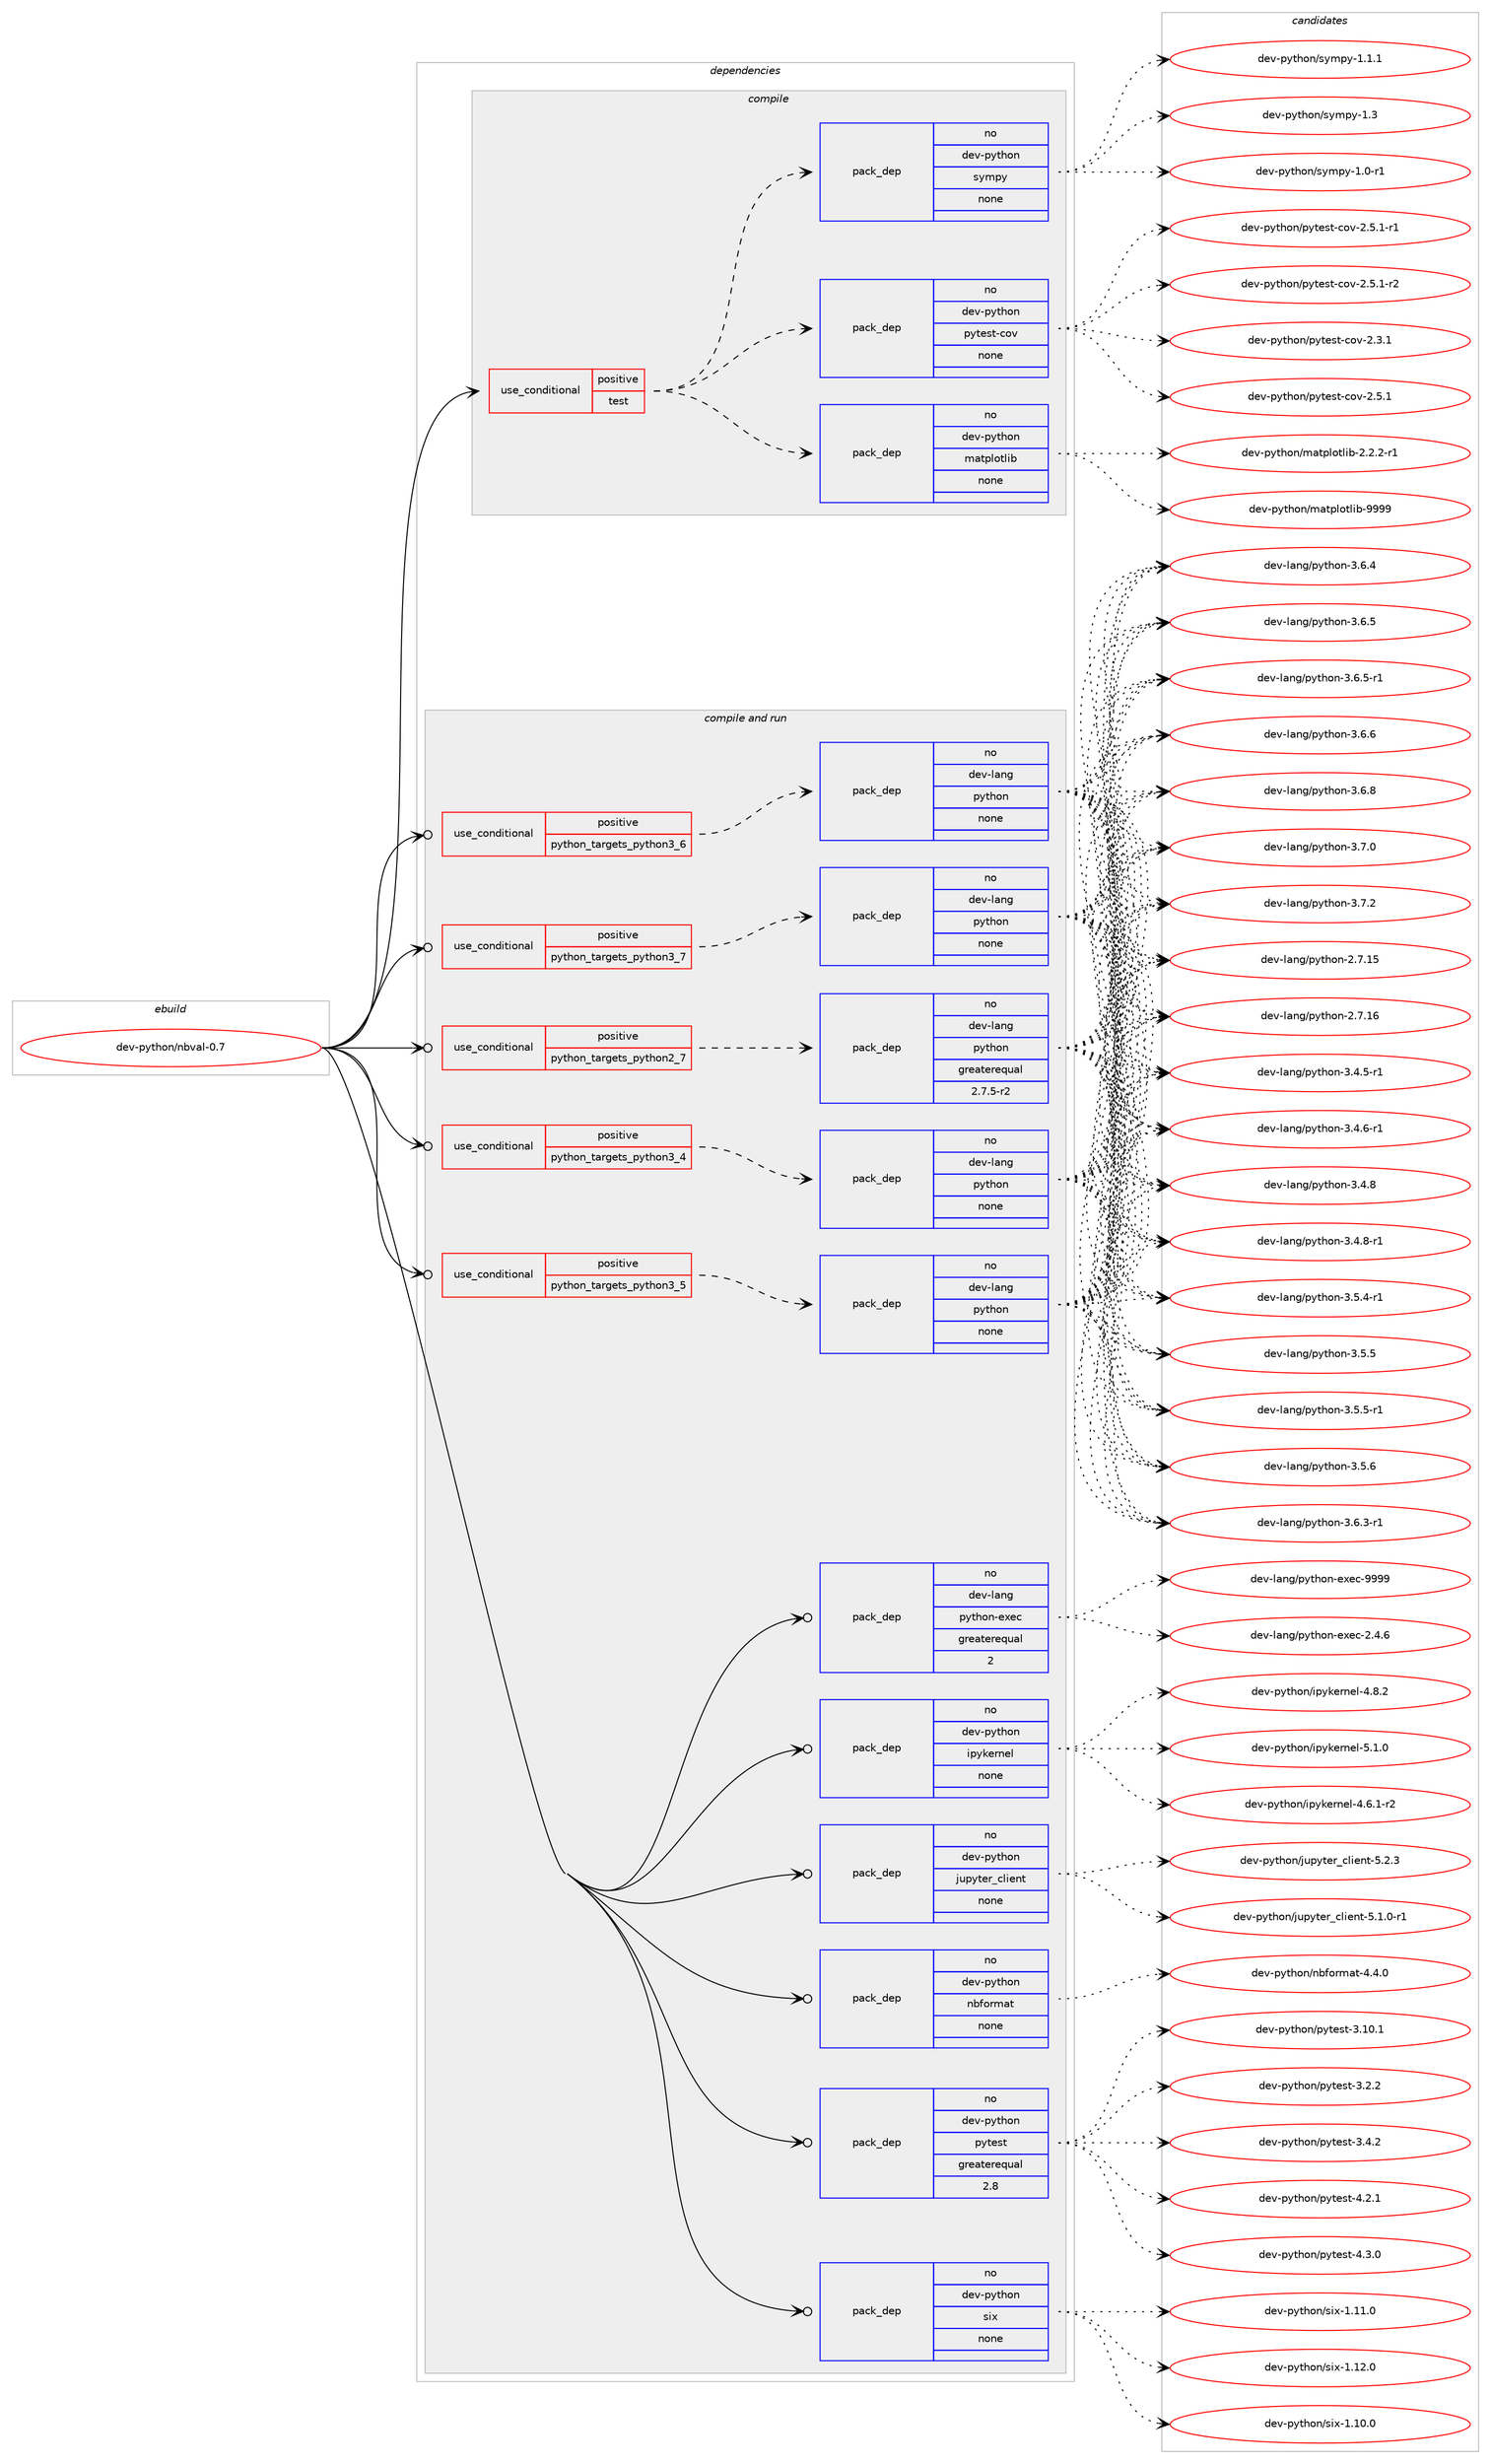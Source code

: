 digraph prolog {

# *************
# Graph options
# *************

newrank=true;
concentrate=true;
compound=true;
graph [rankdir=LR,fontname=Helvetica,fontsize=10,ranksep=1.5];#, ranksep=2.5, nodesep=0.2];
edge  [arrowhead=vee];
node  [fontname=Helvetica,fontsize=10];

# **********
# The ebuild
# **********

subgraph cluster_leftcol {
color=gray;
rank=same;
label=<<i>ebuild</i>>;
id [label="dev-python/nbval-0.7", color=red, width=4, href="../dev-python/nbval-0.7.svg"];
}

# ****************
# The dependencies
# ****************

subgraph cluster_midcol {
color=gray;
label=<<i>dependencies</i>>;
subgraph cluster_compile {
fillcolor="#eeeeee";
style=filled;
label=<<i>compile</i>>;
subgraph cond377961 {
dependency1420273 [label=<<TABLE BORDER="0" CELLBORDER="1" CELLSPACING="0" CELLPADDING="4"><TR><TD ROWSPAN="3" CELLPADDING="10">use_conditional</TD></TR><TR><TD>positive</TD></TR><TR><TD>test</TD></TR></TABLE>>, shape=none, color=red];
subgraph pack1019038 {
dependency1420274 [label=<<TABLE BORDER="0" CELLBORDER="1" CELLSPACING="0" CELLPADDING="4" WIDTH="220"><TR><TD ROWSPAN="6" CELLPADDING="30">pack_dep</TD></TR><TR><TD WIDTH="110">no</TD></TR><TR><TD>dev-python</TD></TR><TR><TD>sympy</TD></TR><TR><TD>none</TD></TR><TR><TD></TD></TR></TABLE>>, shape=none, color=blue];
}
dependency1420273:e -> dependency1420274:w [weight=20,style="dashed",arrowhead="vee"];
subgraph pack1019039 {
dependency1420275 [label=<<TABLE BORDER="0" CELLBORDER="1" CELLSPACING="0" CELLPADDING="4" WIDTH="220"><TR><TD ROWSPAN="6" CELLPADDING="30">pack_dep</TD></TR><TR><TD WIDTH="110">no</TD></TR><TR><TD>dev-python</TD></TR><TR><TD>matplotlib</TD></TR><TR><TD>none</TD></TR><TR><TD></TD></TR></TABLE>>, shape=none, color=blue];
}
dependency1420273:e -> dependency1420275:w [weight=20,style="dashed",arrowhead="vee"];
subgraph pack1019040 {
dependency1420276 [label=<<TABLE BORDER="0" CELLBORDER="1" CELLSPACING="0" CELLPADDING="4" WIDTH="220"><TR><TD ROWSPAN="6" CELLPADDING="30">pack_dep</TD></TR><TR><TD WIDTH="110">no</TD></TR><TR><TD>dev-python</TD></TR><TR><TD>pytest-cov</TD></TR><TR><TD>none</TD></TR><TR><TD></TD></TR></TABLE>>, shape=none, color=blue];
}
dependency1420273:e -> dependency1420276:w [weight=20,style="dashed",arrowhead="vee"];
}
id:e -> dependency1420273:w [weight=20,style="solid",arrowhead="vee"];
}
subgraph cluster_compileandrun {
fillcolor="#eeeeee";
style=filled;
label=<<i>compile and run</i>>;
subgraph cond377962 {
dependency1420277 [label=<<TABLE BORDER="0" CELLBORDER="1" CELLSPACING="0" CELLPADDING="4"><TR><TD ROWSPAN="3" CELLPADDING="10">use_conditional</TD></TR><TR><TD>positive</TD></TR><TR><TD>python_targets_python2_7</TD></TR></TABLE>>, shape=none, color=red];
subgraph pack1019041 {
dependency1420278 [label=<<TABLE BORDER="0" CELLBORDER="1" CELLSPACING="0" CELLPADDING="4" WIDTH="220"><TR><TD ROWSPAN="6" CELLPADDING="30">pack_dep</TD></TR><TR><TD WIDTH="110">no</TD></TR><TR><TD>dev-lang</TD></TR><TR><TD>python</TD></TR><TR><TD>greaterequal</TD></TR><TR><TD>2.7.5-r2</TD></TR></TABLE>>, shape=none, color=blue];
}
dependency1420277:e -> dependency1420278:w [weight=20,style="dashed",arrowhead="vee"];
}
id:e -> dependency1420277:w [weight=20,style="solid",arrowhead="odotvee"];
subgraph cond377963 {
dependency1420279 [label=<<TABLE BORDER="0" CELLBORDER="1" CELLSPACING="0" CELLPADDING="4"><TR><TD ROWSPAN="3" CELLPADDING="10">use_conditional</TD></TR><TR><TD>positive</TD></TR><TR><TD>python_targets_python3_4</TD></TR></TABLE>>, shape=none, color=red];
subgraph pack1019042 {
dependency1420280 [label=<<TABLE BORDER="0" CELLBORDER="1" CELLSPACING="0" CELLPADDING="4" WIDTH="220"><TR><TD ROWSPAN="6" CELLPADDING="30">pack_dep</TD></TR><TR><TD WIDTH="110">no</TD></TR><TR><TD>dev-lang</TD></TR><TR><TD>python</TD></TR><TR><TD>none</TD></TR><TR><TD></TD></TR></TABLE>>, shape=none, color=blue];
}
dependency1420279:e -> dependency1420280:w [weight=20,style="dashed",arrowhead="vee"];
}
id:e -> dependency1420279:w [weight=20,style="solid",arrowhead="odotvee"];
subgraph cond377964 {
dependency1420281 [label=<<TABLE BORDER="0" CELLBORDER="1" CELLSPACING="0" CELLPADDING="4"><TR><TD ROWSPAN="3" CELLPADDING="10">use_conditional</TD></TR><TR><TD>positive</TD></TR><TR><TD>python_targets_python3_5</TD></TR></TABLE>>, shape=none, color=red];
subgraph pack1019043 {
dependency1420282 [label=<<TABLE BORDER="0" CELLBORDER="1" CELLSPACING="0" CELLPADDING="4" WIDTH="220"><TR><TD ROWSPAN="6" CELLPADDING="30">pack_dep</TD></TR><TR><TD WIDTH="110">no</TD></TR><TR><TD>dev-lang</TD></TR><TR><TD>python</TD></TR><TR><TD>none</TD></TR><TR><TD></TD></TR></TABLE>>, shape=none, color=blue];
}
dependency1420281:e -> dependency1420282:w [weight=20,style="dashed",arrowhead="vee"];
}
id:e -> dependency1420281:w [weight=20,style="solid",arrowhead="odotvee"];
subgraph cond377965 {
dependency1420283 [label=<<TABLE BORDER="0" CELLBORDER="1" CELLSPACING="0" CELLPADDING="4"><TR><TD ROWSPAN="3" CELLPADDING="10">use_conditional</TD></TR><TR><TD>positive</TD></TR><TR><TD>python_targets_python3_6</TD></TR></TABLE>>, shape=none, color=red];
subgraph pack1019044 {
dependency1420284 [label=<<TABLE BORDER="0" CELLBORDER="1" CELLSPACING="0" CELLPADDING="4" WIDTH="220"><TR><TD ROWSPAN="6" CELLPADDING="30">pack_dep</TD></TR><TR><TD WIDTH="110">no</TD></TR><TR><TD>dev-lang</TD></TR><TR><TD>python</TD></TR><TR><TD>none</TD></TR><TR><TD></TD></TR></TABLE>>, shape=none, color=blue];
}
dependency1420283:e -> dependency1420284:w [weight=20,style="dashed",arrowhead="vee"];
}
id:e -> dependency1420283:w [weight=20,style="solid",arrowhead="odotvee"];
subgraph cond377966 {
dependency1420285 [label=<<TABLE BORDER="0" CELLBORDER="1" CELLSPACING="0" CELLPADDING="4"><TR><TD ROWSPAN="3" CELLPADDING="10">use_conditional</TD></TR><TR><TD>positive</TD></TR><TR><TD>python_targets_python3_7</TD></TR></TABLE>>, shape=none, color=red];
subgraph pack1019045 {
dependency1420286 [label=<<TABLE BORDER="0" CELLBORDER="1" CELLSPACING="0" CELLPADDING="4" WIDTH="220"><TR><TD ROWSPAN="6" CELLPADDING="30">pack_dep</TD></TR><TR><TD WIDTH="110">no</TD></TR><TR><TD>dev-lang</TD></TR><TR><TD>python</TD></TR><TR><TD>none</TD></TR><TR><TD></TD></TR></TABLE>>, shape=none, color=blue];
}
dependency1420285:e -> dependency1420286:w [weight=20,style="dashed",arrowhead="vee"];
}
id:e -> dependency1420285:w [weight=20,style="solid",arrowhead="odotvee"];
subgraph pack1019046 {
dependency1420287 [label=<<TABLE BORDER="0" CELLBORDER="1" CELLSPACING="0" CELLPADDING="4" WIDTH="220"><TR><TD ROWSPAN="6" CELLPADDING="30">pack_dep</TD></TR><TR><TD WIDTH="110">no</TD></TR><TR><TD>dev-lang</TD></TR><TR><TD>python-exec</TD></TR><TR><TD>greaterequal</TD></TR><TR><TD>2</TD></TR></TABLE>>, shape=none, color=blue];
}
id:e -> dependency1420287:w [weight=20,style="solid",arrowhead="odotvee"];
subgraph pack1019047 {
dependency1420288 [label=<<TABLE BORDER="0" CELLBORDER="1" CELLSPACING="0" CELLPADDING="4" WIDTH="220"><TR><TD ROWSPAN="6" CELLPADDING="30">pack_dep</TD></TR><TR><TD WIDTH="110">no</TD></TR><TR><TD>dev-python</TD></TR><TR><TD>ipykernel</TD></TR><TR><TD>none</TD></TR><TR><TD></TD></TR></TABLE>>, shape=none, color=blue];
}
id:e -> dependency1420288:w [weight=20,style="solid",arrowhead="odotvee"];
subgraph pack1019048 {
dependency1420289 [label=<<TABLE BORDER="0" CELLBORDER="1" CELLSPACING="0" CELLPADDING="4" WIDTH="220"><TR><TD ROWSPAN="6" CELLPADDING="30">pack_dep</TD></TR><TR><TD WIDTH="110">no</TD></TR><TR><TD>dev-python</TD></TR><TR><TD>jupyter_client</TD></TR><TR><TD>none</TD></TR><TR><TD></TD></TR></TABLE>>, shape=none, color=blue];
}
id:e -> dependency1420289:w [weight=20,style="solid",arrowhead="odotvee"];
subgraph pack1019049 {
dependency1420290 [label=<<TABLE BORDER="0" CELLBORDER="1" CELLSPACING="0" CELLPADDING="4" WIDTH="220"><TR><TD ROWSPAN="6" CELLPADDING="30">pack_dep</TD></TR><TR><TD WIDTH="110">no</TD></TR><TR><TD>dev-python</TD></TR><TR><TD>nbformat</TD></TR><TR><TD>none</TD></TR><TR><TD></TD></TR></TABLE>>, shape=none, color=blue];
}
id:e -> dependency1420290:w [weight=20,style="solid",arrowhead="odotvee"];
subgraph pack1019050 {
dependency1420291 [label=<<TABLE BORDER="0" CELLBORDER="1" CELLSPACING="0" CELLPADDING="4" WIDTH="220"><TR><TD ROWSPAN="6" CELLPADDING="30">pack_dep</TD></TR><TR><TD WIDTH="110">no</TD></TR><TR><TD>dev-python</TD></TR><TR><TD>pytest</TD></TR><TR><TD>greaterequal</TD></TR><TR><TD>2.8</TD></TR></TABLE>>, shape=none, color=blue];
}
id:e -> dependency1420291:w [weight=20,style="solid",arrowhead="odotvee"];
subgraph pack1019051 {
dependency1420292 [label=<<TABLE BORDER="0" CELLBORDER="1" CELLSPACING="0" CELLPADDING="4" WIDTH="220"><TR><TD ROWSPAN="6" CELLPADDING="30">pack_dep</TD></TR><TR><TD WIDTH="110">no</TD></TR><TR><TD>dev-python</TD></TR><TR><TD>six</TD></TR><TR><TD>none</TD></TR><TR><TD></TD></TR></TABLE>>, shape=none, color=blue];
}
id:e -> dependency1420292:w [weight=20,style="solid",arrowhead="odotvee"];
}
subgraph cluster_run {
fillcolor="#eeeeee";
style=filled;
label=<<i>run</i>>;
}
}

# **************
# The candidates
# **************

subgraph cluster_choices {
rank=same;
color=gray;
label=<<i>candidates</i>>;

subgraph choice1019038 {
color=black;
nodesep=1;
choice1001011184511212111610411111047115121109112121454946484511449 [label="dev-python/sympy-1.0-r1", color=red, width=4,href="../dev-python/sympy-1.0-r1.svg"];
choice1001011184511212111610411111047115121109112121454946494649 [label="dev-python/sympy-1.1.1", color=red, width=4,href="../dev-python/sympy-1.1.1.svg"];
choice100101118451121211161041111104711512110911212145494651 [label="dev-python/sympy-1.3", color=red, width=4,href="../dev-python/sympy-1.3.svg"];
dependency1420274:e -> choice1001011184511212111610411111047115121109112121454946484511449:w [style=dotted,weight="100"];
dependency1420274:e -> choice1001011184511212111610411111047115121109112121454946494649:w [style=dotted,weight="100"];
dependency1420274:e -> choice100101118451121211161041111104711512110911212145494651:w [style=dotted,weight="100"];
}
subgraph choice1019039 {
color=black;
nodesep=1;
choice100101118451121211161041111104710997116112108111116108105984550465046504511449 [label="dev-python/matplotlib-2.2.2-r1", color=red, width=4,href="../dev-python/matplotlib-2.2.2-r1.svg"];
choice100101118451121211161041111104710997116112108111116108105984557575757 [label="dev-python/matplotlib-9999", color=red, width=4,href="../dev-python/matplotlib-9999.svg"];
dependency1420275:e -> choice100101118451121211161041111104710997116112108111116108105984550465046504511449:w [style=dotted,weight="100"];
dependency1420275:e -> choice100101118451121211161041111104710997116112108111116108105984557575757:w [style=dotted,weight="100"];
}
subgraph choice1019040 {
color=black;
nodesep=1;
choice10010111845112121116104111110471121211161011151164599111118455046514649 [label="dev-python/pytest-cov-2.3.1", color=red, width=4,href="../dev-python/pytest-cov-2.3.1.svg"];
choice10010111845112121116104111110471121211161011151164599111118455046534649 [label="dev-python/pytest-cov-2.5.1", color=red, width=4,href="../dev-python/pytest-cov-2.5.1.svg"];
choice100101118451121211161041111104711212111610111511645991111184550465346494511449 [label="dev-python/pytest-cov-2.5.1-r1", color=red, width=4,href="../dev-python/pytest-cov-2.5.1-r1.svg"];
choice100101118451121211161041111104711212111610111511645991111184550465346494511450 [label="dev-python/pytest-cov-2.5.1-r2", color=red, width=4,href="../dev-python/pytest-cov-2.5.1-r2.svg"];
dependency1420276:e -> choice10010111845112121116104111110471121211161011151164599111118455046514649:w [style=dotted,weight="100"];
dependency1420276:e -> choice10010111845112121116104111110471121211161011151164599111118455046534649:w [style=dotted,weight="100"];
dependency1420276:e -> choice100101118451121211161041111104711212111610111511645991111184550465346494511449:w [style=dotted,weight="100"];
dependency1420276:e -> choice100101118451121211161041111104711212111610111511645991111184550465346494511450:w [style=dotted,weight="100"];
}
subgraph choice1019041 {
color=black;
nodesep=1;
choice10010111845108971101034711212111610411111045504655464953 [label="dev-lang/python-2.7.15", color=red, width=4,href="../dev-lang/python-2.7.15.svg"];
choice10010111845108971101034711212111610411111045504655464954 [label="dev-lang/python-2.7.16", color=red, width=4,href="../dev-lang/python-2.7.16.svg"];
choice1001011184510897110103471121211161041111104551465246534511449 [label="dev-lang/python-3.4.5-r1", color=red, width=4,href="../dev-lang/python-3.4.5-r1.svg"];
choice1001011184510897110103471121211161041111104551465246544511449 [label="dev-lang/python-3.4.6-r1", color=red, width=4,href="../dev-lang/python-3.4.6-r1.svg"];
choice100101118451089711010347112121116104111110455146524656 [label="dev-lang/python-3.4.8", color=red, width=4,href="../dev-lang/python-3.4.8.svg"];
choice1001011184510897110103471121211161041111104551465246564511449 [label="dev-lang/python-3.4.8-r1", color=red, width=4,href="../dev-lang/python-3.4.8-r1.svg"];
choice1001011184510897110103471121211161041111104551465346524511449 [label="dev-lang/python-3.5.4-r1", color=red, width=4,href="../dev-lang/python-3.5.4-r1.svg"];
choice100101118451089711010347112121116104111110455146534653 [label="dev-lang/python-3.5.5", color=red, width=4,href="../dev-lang/python-3.5.5.svg"];
choice1001011184510897110103471121211161041111104551465346534511449 [label="dev-lang/python-3.5.5-r1", color=red, width=4,href="../dev-lang/python-3.5.5-r1.svg"];
choice100101118451089711010347112121116104111110455146534654 [label="dev-lang/python-3.5.6", color=red, width=4,href="../dev-lang/python-3.5.6.svg"];
choice1001011184510897110103471121211161041111104551465446514511449 [label="dev-lang/python-3.6.3-r1", color=red, width=4,href="../dev-lang/python-3.6.3-r1.svg"];
choice100101118451089711010347112121116104111110455146544652 [label="dev-lang/python-3.6.4", color=red, width=4,href="../dev-lang/python-3.6.4.svg"];
choice100101118451089711010347112121116104111110455146544653 [label="dev-lang/python-3.6.5", color=red, width=4,href="../dev-lang/python-3.6.5.svg"];
choice1001011184510897110103471121211161041111104551465446534511449 [label="dev-lang/python-3.6.5-r1", color=red, width=4,href="../dev-lang/python-3.6.5-r1.svg"];
choice100101118451089711010347112121116104111110455146544654 [label="dev-lang/python-3.6.6", color=red, width=4,href="../dev-lang/python-3.6.6.svg"];
choice100101118451089711010347112121116104111110455146544656 [label="dev-lang/python-3.6.8", color=red, width=4,href="../dev-lang/python-3.6.8.svg"];
choice100101118451089711010347112121116104111110455146554648 [label="dev-lang/python-3.7.0", color=red, width=4,href="../dev-lang/python-3.7.0.svg"];
choice100101118451089711010347112121116104111110455146554650 [label="dev-lang/python-3.7.2", color=red, width=4,href="../dev-lang/python-3.7.2.svg"];
dependency1420278:e -> choice10010111845108971101034711212111610411111045504655464953:w [style=dotted,weight="100"];
dependency1420278:e -> choice10010111845108971101034711212111610411111045504655464954:w [style=dotted,weight="100"];
dependency1420278:e -> choice1001011184510897110103471121211161041111104551465246534511449:w [style=dotted,weight="100"];
dependency1420278:e -> choice1001011184510897110103471121211161041111104551465246544511449:w [style=dotted,weight="100"];
dependency1420278:e -> choice100101118451089711010347112121116104111110455146524656:w [style=dotted,weight="100"];
dependency1420278:e -> choice1001011184510897110103471121211161041111104551465246564511449:w [style=dotted,weight="100"];
dependency1420278:e -> choice1001011184510897110103471121211161041111104551465346524511449:w [style=dotted,weight="100"];
dependency1420278:e -> choice100101118451089711010347112121116104111110455146534653:w [style=dotted,weight="100"];
dependency1420278:e -> choice1001011184510897110103471121211161041111104551465346534511449:w [style=dotted,weight="100"];
dependency1420278:e -> choice100101118451089711010347112121116104111110455146534654:w [style=dotted,weight="100"];
dependency1420278:e -> choice1001011184510897110103471121211161041111104551465446514511449:w [style=dotted,weight="100"];
dependency1420278:e -> choice100101118451089711010347112121116104111110455146544652:w [style=dotted,weight="100"];
dependency1420278:e -> choice100101118451089711010347112121116104111110455146544653:w [style=dotted,weight="100"];
dependency1420278:e -> choice1001011184510897110103471121211161041111104551465446534511449:w [style=dotted,weight="100"];
dependency1420278:e -> choice100101118451089711010347112121116104111110455146544654:w [style=dotted,weight="100"];
dependency1420278:e -> choice100101118451089711010347112121116104111110455146544656:w [style=dotted,weight="100"];
dependency1420278:e -> choice100101118451089711010347112121116104111110455146554648:w [style=dotted,weight="100"];
dependency1420278:e -> choice100101118451089711010347112121116104111110455146554650:w [style=dotted,weight="100"];
}
subgraph choice1019042 {
color=black;
nodesep=1;
choice10010111845108971101034711212111610411111045504655464953 [label="dev-lang/python-2.7.15", color=red, width=4,href="../dev-lang/python-2.7.15.svg"];
choice10010111845108971101034711212111610411111045504655464954 [label="dev-lang/python-2.7.16", color=red, width=4,href="../dev-lang/python-2.7.16.svg"];
choice1001011184510897110103471121211161041111104551465246534511449 [label="dev-lang/python-3.4.5-r1", color=red, width=4,href="../dev-lang/python-3.4.5-r1.svg"];
choice1001011184510897110103471121211161041111104551465246544511449 [label="dev-lang/python-3.4.6-r1", color=red, width=4,href="../dev-lang/python-3.4.6-r1.svg"];
choice100101118451089711010347112121116104111110455146524656 [label="dev-lang/python-3.4.8", color=red, width=4,href="../dev-lang/python-3.4.8.svg"];
choice1001011184510897110103471121211161041111104551465246564511449 [label="dev-lang/python-3.4.8-r1", color=red, width=4,href="../dev-lang/python-3.4.8-r1.svg"];
choice1001011184510897110103471121211161041111104551465346524511449 [label="dev-lang/python-3.5.4-r1", color=red, width=4,href="../dev-lang/python-3.5.4-r1.svg"];
choice100101118451089711010347112121116104111110455146534653 [label="dev-lang/python-3.5.5", color=red, width=4,href="../dev-lang/python-3.5.5.svg"];
choice1001011184510897110103471121211161041111104551465346534511449 [label="dev-lang/python-3.5.5-r1", color=red, width=4,href="../dev-lang/python-3.5.5-r1.svg"];
choice100101118451089711010347112121116104111110455146534654 [label="dev-lang/python-3.5.6", color=red, width=4,href="../dev-lang/python-3.5.6.svg"];
choice1001011184510897110103471121211161041111104551465446514511449 [label="dev-lang/python-3.6.3-r1", color=red, width=4,href="../dev-lang/python-3.6.3-r1.svg"];
choice100101118451089711010347112121116104111110455146544652 [label="dev-lang/python-3.6.4", color=red, width=4,href="../dev-lang/python-3.6.4.svg"];
choice100101118451089711010347112121116104111110455146544653 [label="dev-lang/python-3.6.5", color=red, width=4,href="../dev-lang/python-3.6.5.svg"];
choice1001011184510897110103471121211161041111104551465446534511449 [label="dev-lang/python-3.6.5-r1", color=red, width=4,href="../dev-lang/python-3.6.5-r1.svg"];
choice100101118451089711010347112121116104111110455146544654 [label="dev-lang/python-3.6.6", color=red, width=4,href="../dev-lang/python-3.6.6.svg"];
choice100101118451089711010347112121116104111110455146544656 [label="dev-lang/python-3.6.8", color=red, width=4,href="../dev-lang/python-3.6.8.svg"];
choice100101118451089711010347112121116104111110455146554648 [label="dev-lang/python-3.7.0", color=red, width=4,href="../dev-lang/python-3.7.0.svg"];
choice100101118451089711010347112121116104111110455146554650 [label="dev-lang/python-3.7.2", color=red, width=4,href="../dev-lang/python-3.7.2.svg"];
dependency1420280:e -> choice10010111845108971101034711212111610411111045504655464953:w [style=dotted,weight="100"];
dependency1420280:e -> choice10010111845108971101034711212111610411111045504655464954:w [style=dotted,weight="100"];
dependency1420280:e -> choice1001011184510897110103471121211161041111104551465246534511449:w [style=dotted,weight="100"];
dependency1420280:e -> choice1001011184510897110103471121211161041111104551465246544511449:w [style=dotted,weight="100"];
dependency1420280:e -> choice100101118451089711010347112121116104111110455146524656:w [style=dotted,weight="100"];
dependency1420280:e -> choice1001011184510897110103471121211161041111104551465246564511449:w [style=dotted,weight="100"];
dependency1420280:e -> choice1001011184510897110103471121211161041111104551465346524511449:w [style=dotted,weight="100"];
dependency1420280:e -> choice100101118451089711010347112121116104111110455146534653:w [style=dotted,weight="100"];
dependency1420280:e -> choice1001011184510897110103471121211161041111104551465346534511449:w [style=dotted,weight="100"];
dependency1420280:e -> choice100101118451089711010347112121116104111110455146534654:w [style=dotted,weight="100"];
dependency1420280:e -> choice1001011184510897110103471121211161041111104551465446514511449:w [style=dotted,weight="100"];
dependency1420280:e -> choice100101118451089711010347112121116104111110455146544652:w [style=dotted,weight="100"];
dependency1420280:e -> choice100101118451089711010347112121116104111110455146544653:w [style=dotted,weight="100"];
dependency1420280:e -> choice1001011184510897110103471121211161041111104551465446534511449:w [style=dotted,weight="100"];
dependency1420280:e -> choice100101118451089711010347112121116104111110455146544654:w [style=dotted,weight="100"];
dependency1420280:e -> choice100101118451089711010347112121116104111110455146544656:w [style=dotted,weight="100"];
dependency1420280:e -> choice100101118451089711010347112121116104111110455146554648:w [style=dotted,weight="100"];
dependency1420280:e -> choice100101118451089711010347112121116104111110455146554650:w [style=dotted,weight="100"];
}
subgraph choice1019043 {
color=black;
nodesep=1;
choice10010111845108971101034711212111610411111045504655464953 [label="dev-lang/python-2.7.15", color=red, width=4,href="../dev-lang/python-2.7.15.svg"];
choice10010111845108971101034711212111610411111045504655464954 [label="dev-lang/python-2.7.16", color=red, width=4,href="../dev-lang/python-2.7.16.svg"];
choice1001011184510897110103471121211161041111104551465246534511449 [label="dev-lang/python-3.4.5-r1", color=red, width=4,href="../dev-lang/python-3.4.5-r1.svg"];
choice1001011184510897110103471121211161041111104551465246544511449 [label="dev-lang/python-3.4.6-r1", color=red, width=4,href="../dev-lang/python-3.4.6-r1.svg"];
choice100101118451089711010347112121116104111110455146524656 [label="dev-lang/python-3.4.8", color=red, width=4,href="../dev-lang/python-3.4.8.svg"];
choice1001011184510897110103471121211161041111104551465246564511449 [label="dev-lang/python-3.4.8-r1", color=red, width=4,href="../dev-lang/python-3.4.8-r1.svg"];
choice1001011184510897110103471121211161041111104551465346524511449 [label="dev-lang/python-3.5.4-r1", color=red, width=4,href="../dev-lang/python-3.5.4-r1.svg"];
choice100101118451089711010347112121116104111110455146534653 [label="dev-lang/python-3.5.5", color=red, width=4,href="../dev-lang/python-3.5.5.svg"];
choice1001011184510897110103471121211161041111104551465346534511449 [label="dev-lang/python-3.5.5-r1", color=red, width=4,href="../dev-lang/python-3.5.5-r1.svg"];
choice100101118451089711010347112121116104111110455146534654 [label="dev-lang/python-3.5.6", color=red, width=4,href="../dev-lang/python-3.5.6.svg"];
choice1001011184510897110103471121211161041111104551465446514511449 [label="dev-lang/python-3.6.3-r1", color=red, width=4,href="../dev-lang/python-3.6.3-r1.svg"];
choice100101118451089711010347112121116104111110455146544652 [label="dev-lang/python-3.6.4", color=red, width=4,href="../dev-lang/python-3.6.4.svg"];
choice100101118451089711010347112121116104111110455146544653 [label="dev-lang/python-3.6.5", color=red, width=4,href="../dev-lang/python-3.6.5.svg"];
choice1001011184510897110103471121211161041111104551465446534511449 [label="dev-lang/python-3.6.5-r1", color=red, width=4,href="../dev-lang/python-3.6.5-r1.svg"];
choice100101118451089711010347112121116104111110455146544654 [label="dev-lang/python-3.6.6", color=red, width=4,href="../dev-lang/python-3.6.6.svg"];
choice100101118451089711010347112121116104111110455146544656 [label="dev-lang/python-3.6.8", color=red, width=4,href="../dev-lang/python-3.6.8.svg"];
choice100101118451089711010347112121116104111110455146554648 [label="dev-lang/python-3.7.0", color=red, width=4,href="../dev-lang/python-3.7.0.svg"];
choice100101118451089711010347112121116104111110455146554650 [label="dev-lang/python-3.7.2", color=red, width=4,href="../dev-lang/python-3.7.2.svg"];
dependency1420282:e -> choice10010111845108971101034711212111610411111045504655464953:w [style=dotted,weight="100"];
dependency1420282:e -> choice10010111845108971101034711212111610411111045504655464954:w [style=dotted,weight="100"];
dependency1420282:e -> choice1001011184510897110103471121211161041111104551465246534511449:w [style=dotted,weight="100"];
dependency1420282:e -> choice1001011184510897110103471121211161041111104551465246544511449:w [style=dotted,weight="100"];
dependency1420282:e -> choice100101118451089711010347112121116104111110455146524656:w [style=dotted,weight="100"];
dependency1420282:e -> choice1001011184510897110103471121211161041111104551465246564511449:w [style=dotted,weight="100"];
dependency1420282:e -> choice1001011184510897110103471121211161041111104551465346524511449:w [style=dotted,weight="100"];
dependency1420282:e -> choice100101118451089711010347112121116104111110455146534653:w [style=dotted,weight="100"];
dependency1420282:e -> choice1001011184510897110103471121211161041111104551465346534511449:w [style=dotted,weight="100"];
dependency1420282:e -> choice100101118451089711010347112121116104111110455146534654:w [style=dotted,weight="100"];
dependency1420282:e -> choice1001011184510897110103471121211161041111104551465446514511449:w [style=dotted,weight="100"];
dependency1420282:e -> choice100101118451089711010347112121116104111110455146544652:w [style=dotted,weight="100"];
dependency1420282:e -> choice100101118451089711010347112121116104111110455146544653:w [style=dotted,weight="100"];
dependency1420282:e -> choice1001011184510897110103471121211161041111104551465446534511449:w [style=dotted,weight="100"];
dependency1420282:e -> choice100101118451089711010347112121116104111110455146544654:w [style=dotted,weight="100"];
dependency1420282:e -> choice100101118451089711010347112121116104111110455146544656:w [style=dotted,weight="100"];
dependency1420282:e -> choice100101118451089711010347112121116104111110455146554648:w [style=dotted,weight="100"];
dependency1420282:e -> choice100101118451089711010347112121116104111110455146554650:w [style=dotted,weight="100"];
}
subgraph choice1019044 {
color=black;
nodesep=1;
choice10010111845108971101034711212111610411111045504655464953 [label="dev-lang/python-2.7.15", color=red, width=4,href="../dev-lang/python-2.7.15.svg"];
choice10010111845108971101034711212111610411111045504655464954 [label="dev-lang/python-2.7.16", color=red, width=4,href="../dev-lang/python-2.7.16.svg"];
choice1001011184510897110103471121211161041111104551465246534511449 [label="dev-lang/python-3.4.5-r1", color=red, width=4,href="../dev-lang/python-3.4.5-r1.svg"];
choice1001011184510897110103471121211161041111104551465246544511449 [label="dev-lang/python-3.4.6-r1", color=red, width=4,href="../dev-lang/python-3.4.6-r1.svg"];
choice100101118451089711010347112121116104111110455146524656 [label="dev-lang/python-3.4.8", color=red, width=4,href="../dev-lang/python-3.4.8.svg"];
choice1001011184510897110103471121211161041111104551465246564511449 [label="dev-lang/python-3.4.8-r1", color=red, width=4,href="../dev-lang/python-3.4.8-r1.svg"];
choice1001011184510897110103471121211161041111104551465346524511449 [label="dev-lang/python-3.5.4-r1", color=red, width=4,href="../dev-lang/python-3.5.4-r1.svg"];
choice100101118451089711010347112121116104111110455146534653 [label="dev-lang/python-3.5.5", color=red, width=4,href="../dev-lang/python-3.5.5.svg"];
choice1001011184510897110103471121211161041111104551465346534511449 [label="dev-lang/python-3.5.5-r1", color=red, width=4,href="../dev-lang/python-3.5.5-r1.svg"];
choice100101118451089711010347112121116104111110455146534654 [label="dev-lang/python-3.5.6", color=red, width=4,href="../dev-lang/python-3.5.6.svg"];
choice1001011184510897110103471121211161041111104551465446514511449 [label="dev-lang/python-3.6.3-r1", color=red, width=4,href="../dev-lang/python-3.6.3-r1.svg"];
choice100101118451089711010347112121116104111110455146544652 [label="dev-lang/python-3.6.4", color=red, width=4,href="../dev-lang/python-3.6.4.svg"];
choice100101118451089711010347112121116104111110455146544653 [label="dev-lang/python-3.6.5", color=red, width=4,href="../dev-lang/python-3.6.5.svg"];
choice1001011184510897110103471121211161041111104551465446534511449 [label="dev-lang/python-3.6.5-r1", color=red, width=4,href="../dev-lang/python-3.6.5-r1.svg"];
choice100101118451089711010347112121116104111110455146544654 [label="dev-lang/python-3.6.6", color=red, width=4,href="../dev-lang/python-3.6.6.svg"];
choice100101118451089711010347112121116104111110455146544656 [label="dev-lang/python-3.6.8", color=red, width=4,href="../dev-lang/python-3.6.8.svg"];
choice100101118451089711010347112121116104111110455146554648 [label="dev-lang/python-3.7.0", color=red, width=4,href="../dev-lang/python-3.7.0.svg"];
choice100101118451089711010347112121116104111110455146554650 [label="dev-lang/python-3.7.2", color=red, width=4,href="../dev-lang/python-3.7.2.svg"];
dependency1420284:e -> choice10010111845108971101034711212111610411111045504655464953:w [style=dotted,weight="100"];
dependency1420284:e -> choice10010111845108971101034711212111610411111045504655464954:w [style=dotted,weight="100"];
dependency1420284:e -> choice1001011184510897110103471121211161041111104551465246534511449:w [style=dotted,weight="100"];
dependency1420284:e -> choice1001011184510897110103471121211161041111104551465246544511449:w [style=dotted,weight="100"];
dependency1420284:e -> choice100101118451089711010347112121116104111110455146524656:w [style=dotted,weight="100"];
dependency1420284:e -> choice1001011184510897110103471121211161041111104551465246564511449:w [style=dotted,weight="100"];
dependency1420284:e -> choice1001011184510897110103471121211161041111104551465346524511449:w [style=dotted,weight="100"];
dependency1420284:e -> choice100101118451089711010347112121116104111110455146534653:w [style=dotted,weight="100"];
dependency1420284:e -> choice1001011184510897110103471121211161041111104551465346534511449:w [style=dotted,weight="100"];
dependency1420284:e -> choice100101118451089711010347112121116104111110455146534654:w [style=dotted,weight="100"];
dependency1420284:e -> choice1001011184510897110103471121211161041111104551465446514511449:w [style=dotted,weight="100"];
dependency1420284:e -> choice100101118451089711010347112121116104111110455146544652:w [style=dotted,weight="100"];
dependency1420284:e -> choice100101118451089711010347112121116104111110455146544653:w [style=dotted,weight="100"];
dependency1420284:e -> choice1001011184510897110103471121211161041111104551465446534511449:w [style=dotted,weight="100"];
dependency1420284:e -> choice100101118451089711010347112121116104111110455146544654:w [style=dotted,weight="100"];
dependency1420284:e -> choice100101118451089711010347112121116104111110455146544656:w [style=dotted,weight="100"];
dependency1420284:e -> choice100101118451089711010347112121116104111110455146554648:w [style=dotted,weight="100"];
dependency1420284:e -> choice100101118451089711010347112121116104111110455146554650:w [style=dotted,weight="100"];
}
subgraph choice1019045 {
color=black;
nodesep=1;
choice10010111845108971101034711212111610411111045504655464953 [label="dev-lang/python-2.7.15", color=red, width=4,href="../dev-lang/python-2.7.15.svg"];
choice10010111845108971101034711212111610411111045504655464954 [label="dev-lang/python-2.7.16", color=red, width=4,href="../dev-lang/python-2.7.16.svg"];
choice1001011184510897110103471121211161041111104551465246534511449 [label="dev-lang/python-3.4.5-r1", color=red, width=4,href="../dev-lang/python-3.4.5-r1.svg"];
choice1001011184510897110103471121211161041111104551465246544511449 [label="dev-lang/python-3.4.6-r1", color=red, width=4,href="../dev-lang/python-3.4.6-r1.svg"];
choice100101118451089711010347112121116104111110455146524656 [label="dev-lang/python-3.4.8", color=red, width=4,href="../dev-lang/python-3.4.8.svg"];
choice1001011184510897110103471121211161041111104551465246564511449 [label="dev-lang/python-3.4.8-r1", color=red, width=4,href="../dev-lang/python-3.4.8-r1.svg"];
choice1001011184510897110103471121211161041111104551465346524511449 [label="dev-lang/python-3.5.4-r1", color=red, width=4,href="../dev-lang/python-3.5.4-r1.svg"];
choice100101118451089711010347112121116104111110455146534653 [label="dev-lang/python-3.5.5", color=red, width=4,href="../dev-lang/python-3.5.5.svg"];
choice1001011184510897110103471121211161041111104551465346534511449 [label="dev-lang/python-3.5.5-r1", color=red, width=4,href="../dev-lang/python-3.5.5-r1.svg"];
choice100101118451089711010347112121116104111110455146534654 [label="dev-lang/python-3.5.6", color=red, width=4,href="../dev-lang/python-3.5.6.svg"];
choice1001011184510897110103471121211161041111104551465446514511449 [label="dev-lang/python-3.6.3-r1", color=red, width=4,href="../dev-lang/python-3.6.3-r1.svg"];
choice100101118451089711010347112121116104111110455146544652 [label="dev-lang/python-3.6.4", color=red, width=4,href="../dev-lang/python-3.6.4.svg"];
choice100101118451089711010347112121116104111110455146544653 [label="dev-lang/python-3.6.5", color=red, width=4,href="../dev-lang/python-3.6.5.svg"];
choice1001011184510897110103471121211161041111104551465446534511449 [label="dev-lang/python-3.6.5-r1", color=red, width=4,href="../dev-lang/python-3.6.5-r1.svg"];
choice100101118451089711010347112121116104111110455146544654 [label="dev-lang/python-3.6.6", color=red, width=4,href="../dev-lang/python-3.6.6.svg"];
choice100101118451089711010347112121116104111110455146544656 [label="dev-lang/python-3.6.8", color=red, width=4,href="../dev-lang/python-3.6.8.svg"];
choice100101118451089711010347112121116104111110455146554648 [label="dev-lang/python-3.7.0", color=red, width=4,href="../dev-lang/python-3.7.0.svg"];
choice100101118451089711010347112121116104111110455146554650 [label="dev-lang/python-3.7.2", color=red, width=4,href="../dev-lang/python-3.7.2.svg"];
dependency1420286:e -> choice10010111845108971101034711212111610411111045504655464953:w [style=dotted,weight="100"];
dependency1420286:e -> choice10010111845108971101034711212111610411111045504655464954:w [style=dotted,weight="100"];
dependency1420286:e -> choice1001011184510897110103471121211161041111104551465246534511449:w [style=dotted,weight="100"];
dependency1420286:e -> choice1001011184510897110103471121211161041111104551465246544511449:w [style=dotted,weight="100"];
dependency1420286:e -> choice100101118451089711010347112121116104111110455146524656:w [style=dotted,weight="100"];
dependency1420286:e -> choice1001011184510897110103471121211161041111104551465246564511449:w [style=dotted,weight="100"];
dependency1420286:e -> choice1001011184510897110103471121211161041111104551465346524511449:w [style=dotted,weight="100"];
dependency1420286:e -> choice100101118451089711010347112121116104111110455146534653:w [style=dotted,weight="100"];
dependency1420286:e -> choice1001011184510897110103471121211161041111104551465346534511449:w [style=dotted,weight="100"];
dependency1420286:e -> choice100101118451089711010347112121116104111110455146534654:w [style=dotted,weight="100"];
dependency1420286:e -> choice1001011184510897110103471121211161041111104551465446514511449:w [style=dotted,weight="100"];
dependency1420286:e -> choice100101118451089711010347112121116104111110455146544652:w [style=dotted,weight="100"];
dependency1420286:e -> choice100101118451089711010347112121116104111110455146544653:w [style=dotted,weight="100"];
dependency1420286:e -> choice1001011184510897110103471121211161041111104551465446534511449:w [style=dotted,weight="100"];
dependency1420286:e -> choice100101118451089711010347112121116104111110455146544654:w [style=dotted,weight="100"];
dependency1420286:e -> choice100101118451089711010347112121116104111110455146544656:w [style=dotted,weight="100"];
dependency1420286:e -> choice100101118451089711010347112121116104111110455146554648:w [style=dotted,weight="100"];
dependency1420286:e -> choice100101118451089711010347112121116104111110455146554650:w [style=dotted,weight="100"];
}
subgraph choice1019046 {
color=black;
nodesep=1;
choice1001011184510897110103471121211161041111104510112010199455046524654 [label="dev-lang/python-exec-2.4.6", color=red, width=4,href="../dev-lang/python-exec-2.4.6.svg"];
choice10010111845108971101034711212111610411111045101120101994557575757 [label="dev-lang/python-exec-9999", color=red, width=4,href="../dev-lang/python-exec-9999.svg"];
dependency1420287:e -> choice1001011184510897110103471121211161041111104510112010199455046524654:w [style=dotted,weight="100"];
dependency1420287:e -> choice10010111845108971101034711212111610411111045101120101994557575757:w [style=dotted,weight="100"];
}
subgraph choice1019047 {
color=black;
nodesep=1;
choice10010111845112121116104111110471051121211071011141101011084552465446494511450 [label="dev-python/ipykernel-4.6.1-r2", color=red, width=4,href="../dev-python/ipykernel-4.6.1-r2.svg"];
choice1001011184511212111610411111047105112121107101114110101108455246564650 [label="dev-python/ipykernel-4.8.2", color=red, width=4,href="../dev-python/ipykernel-4.8.2.svg"];
choice1001011184511212111610411111047105112121107101114110101108455346494648 [label="dev-python/ipykernel-5.1.0", color=red, width=4,href="../dev-python/ipykernel-5.1.0.svg"];
dependency1420288:e -> choice10010111845112121116104111110471051121211071011141101011084552465446494511450:w [style=dotted,weight="100"];
dependency1420288:e -> choice1001011184511212111610411111047105112121107101114110101108455246564650:w [style=dotted,weight="100"];
dependency1420288:e -> choice1001011184511212111610411111047105112121107101114110101108455346494648:w [style=dotted,weight="100"];
}
subgraph choice1019048 {
color=black;
nodesep=1;
choice100101118451121211161041111104710611711212111610111495991081051011101164553464946484511449 [label="dev-python/jupyter_client-5.1.0-r1", color=red, width=4,href="../dev-python/jupyter_client-5.1.0-r1.svg"];
choice10010111845112121116104111110471061171121211161011149599108105101110116455346504651 [label="dev-python/jupyter_client-5.2.3", color=red, width=4,href="../dev-python/jupyter_client-5.2.3.svg"];
dependency1420289:e -> choice100101118451121211161041111104710611711212111610111495991081051011101164553464946484511449:w [style=dotted,weight="100"];
dependency1420289:e -> choice10010111845112121116104111110471061171121211161011149599108105101110116455346504651:w [style=dotted,weight="100"];
}
subgraph choice1019049 {
color=black;
nodesep=1;
choice10010111845112121116104111110471109810211111410997116455246524648 [label="dev-python/nbformat-4.4.0", color=red, width=4,href="../dev-python/nbformat-4.4.0.svg"];
dependency1420290:e -> choice10010111845112121116104111110471109810211111410997116455246524648:w [style=dotted,weight="100"];
}
subgraph choice1019050 {
color=black;
nodesep=1;
choice100101118451121211161041111104711212111610111511645514649484649 [label="dev-python/pytest-3.10.1", color=red, width=4,href="../dev-python/pytest-3.10.1.svg"];
choice1001011184511212111610411111047112121116101115116455146504650 [label="dev-python/pytest-3.2.2", color=red, width=4,href="../dev-python/pytest-3.2.2.svg"];
choice1001011184511212111610411111047112121116101115116455146524650 [label="dev-python/pytest-3.4.2", color=red, width=4,href="../dev-python/pytest-3.4.2.svg"];
choice1001011184511212111610411111047112121116101115116455246504649 [label="dev-python/pytest-4.2.1", color=red, width=4,href="../dev-python/pytest-4.2.1.svg"];
choice1001011184511212111610411111047112121116101115116455246514648 [label="dev-python/pytest-4.3.0", color=red, width=4,href="../dev-python/pytest-4.3.0.svg"];
dependency1420291:e -> choice100101118451121211161041111104711212111610111511645514649484649:w [style=dotted,weight="100"];
dependency1420291:e -> choice1001011184511212111610411111047112121116101115116455146504650:w [style=dotted,weight="100"];
dependency1420291:e -> choice1001011184511212111610411111047112121116101115116455146524650:w [style=dotted,weight="100"];
dependency1420291:e -> choice1001011184511212111610411111047112121116101115116455246504649:w [style=dotted,weight="100"];
dependency1420291:e -> choice1001011184511212111610411111047112121116101115116455246514648:w [style=dotted,weight="100"];
}
subgraph choice1019051 {
color=black;
nodesep=1;
choice100101118451121211161041111104711510512045494649484648 [label="dev-python/six-1.10.0", color=red, width=4,href="../dev-python/six-1.10.0.svg"];
choice100101118451121211161041111104711510512045494649494648 [label="dev-python/six-1.11.0", color=red, width=4,href="../dev-python/six-1.11.0.svg"];
choice100101118451121211161041111104711510512045494649504648 [label="dev-python/six-1.12.0", color=red, width=4,href="../dev-python/six-1.12.0.svg"];
dependency1420292:e -> choice100101118451121211161041111104711510512045494649484648:w [style=dotted,weight="100"];
dependency1420292:e -> choice100101118451121211161041111104711510512045494649494648:w [style=dotted,weight="100"];
dependency1420292:e -> choice100101118451121211161041111104711510512045494649504648:w [style=dotted,weight="100"];
}
}

}
